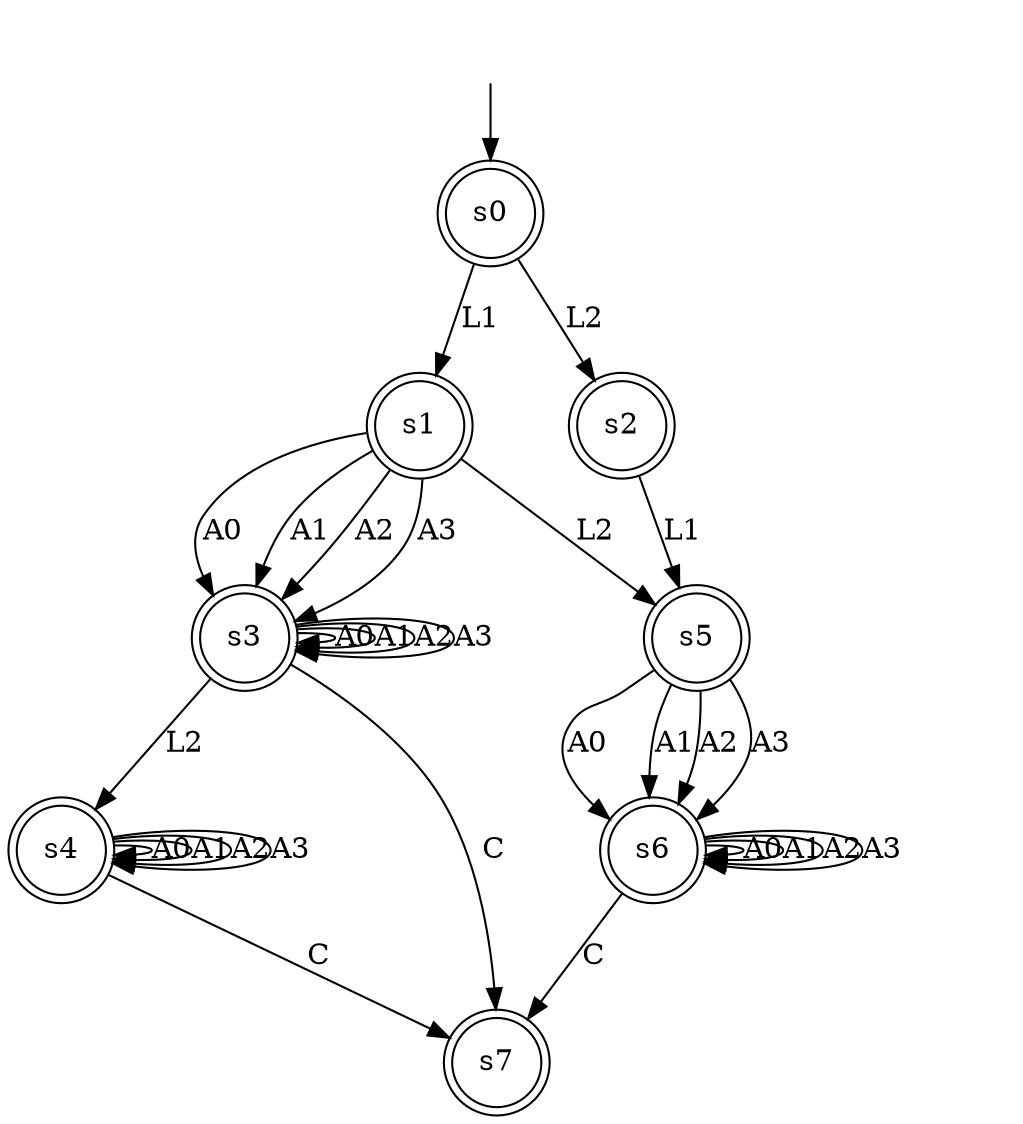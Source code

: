 digraph "data/our_models/magento_4_m" {
s0 [label=s0, shape=doublecircle];
s1 [label=s1, shape=doublecircle];
s2 [label=s2, shape=doublecircle];
s3 [label=s3, shape=doublecircle];
s4 [label=s4, shape=doublecircle];
s5 [label=s5, shape=doublecircle];
s6 [label=s6, shape=doublecircle];
s7 [label=s7, shape=doublecircle];
s0 -> s1  [label=L1];
s0 -> s2  [label=L2];
s1 -> s5  [label=L2];
s1 -> s3  [label=A0];
s1 -> s3  [label=A1];
s1 -> s3  [label=A2];
s1 -> s3  [label=A3];
s2 -> s5  [label=L1];
s3 -> s4  [label=L2];
s3 -> s7  [label=C];
s3 -> s3  [label=A0];
s3 -> s3  [label=A1];
s3 -> s3  [label=A2];
s3 -> s3  [label=A3];
s4 -> s7  [label=C];
s4 -> s4  [label=A0];
s4 -> s4  [label=A1];
s4 -> s4  [label=A2];
s4 -> s4  [label=A3];
s5 -> s6  [label=A0];
s5 -> s6  [label=A1];
s5 -> s6  [label=A2];
s5 -> s6  [label=A3];
s6 -> s7  [label=C];
s6 -> s6  [label=A0];
s6 -> s6  [label=A1];
s6 -> s6  [label=A2];
s6 -> s6  [label=A3];
__start0 [label="", shape=none];
__start0 -> s0  [label=""];
}
